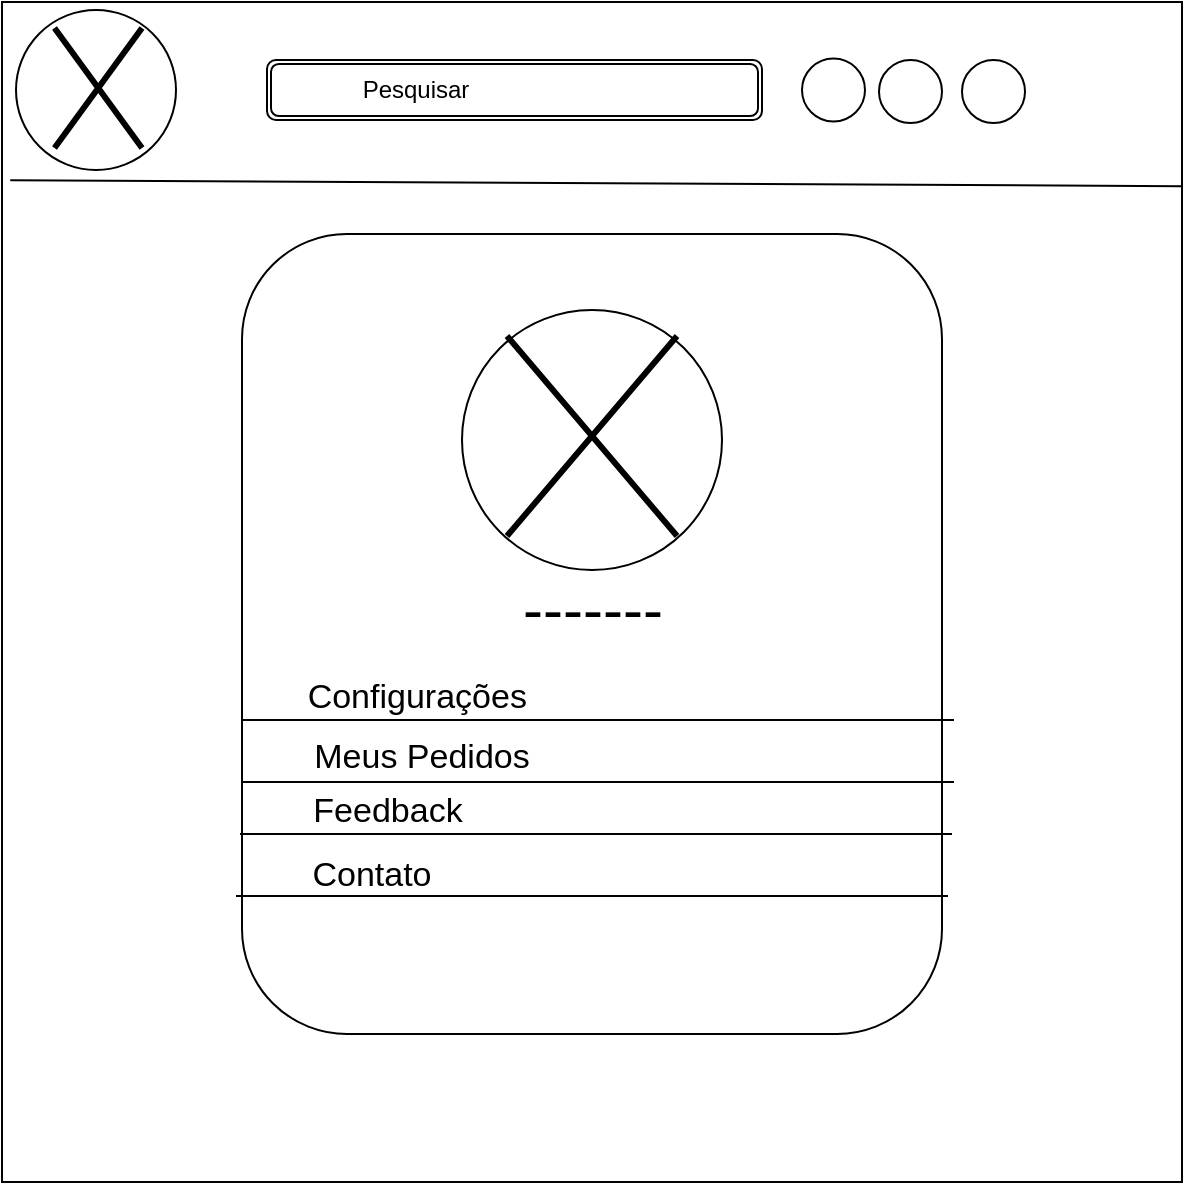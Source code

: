<mxfile version="24.7.6">
  <diagram name="Página-1" id="orvOSKXcJAp2FpDE_vBc">
    <mxGraphModel dx="791" dy="812" grid="1" gridSize="10" guides="1" tooltips="1" connect="1" arrows="1" fold="1" page="1" pageScale="1" pageWidth="827" pageHeight="1169" math="0" shadow="0">
      <root>
        <mxCell id="0" />
        <mxCell id="1" parent="0" />
        <mxCell id="f2zpVBiBIq3uo5MfMtim-34" value="" style="rounded=1;whiteSpace=wrap;html=1;" vertex="1" parent="1">
          <mxGeometry x="550" y="100" width="120" height="60" as="geometry" />
        </mxCell>
        <mxCell id="f2zpVBiBIq3uo5MfMtim-1" value="" style="whiteSpace=wrap;html=1;aspect=fixed;" vertex="1" parent="1">
          <mxGeometry x="100" y="87" width="590" height="590" as="geometry" />
        </mxCell>
        <mxCell id="3D6g0djBrwMSLBs7K4ZN-1" value="" style="rounded=1;whiteSpace=wrap;html=1;" parent="1" vertex="1">
          <mxGeometry x="220" y="203" width="350" height="400" as="geometry" />
        </mxCell>
        <mxCell id="3D6g0djBrwMSLBs7K4ZN-2" value="" style="ellipse;whiteSpace=wrap;html=1;aspect=fixed;" parent="1" vertex="1">
          <mxGeometry x="330" y="241" width="130" height="130" as="geometry" />
        </mxCell>
        <mxCell id="3D6g0djBrwMSLBs7K4ZN-3" value="" style="shape=umlDestroy;whiteSpace=wrap;html=1;strokeWidth=3;targetShapes=umlLifeline;" parent="1" vertex="1">
          <mxGeometry x="352.5" y="254" width="85" height="100" as="geometry" />
        </mxCell>
        <mxCell id="3D6g0djBrwMSLBs7K4ZN-4" value="Configurações&amp;nbsp;" style="text;html=1;align=center;verticalAlign=middle;whiteSpace=wrap;rounded=0;perimeterSpacing=16;fontSize=17;" parent="1" vertex="1">
          <mxGeometry x="250" y="415" width="120" height="40" as="geometry" />
        </mxCell>
        <mxCell id="3D6g0djBrwMSLBs7K4ZN-5" value="&lt;font style=&quot;vertical-align: inherit;&quot;&gt;&lt;font style=&quot;vertical-align: inherit;&quot;&gt;-------&lt;/font&gt;&lt;/font&gt;" style="text;html=1;align=center;verticalAlign=middle;whiteSpace=wrap;rounded=0;fontSize=30;" parent="1" vertex="1">
          <mxGeometry x="307.5" y="375" width="175" height="30" as="geometry" />
        </mxCell>
        <mxCell id="3D6g0djBrwMSLBs7K4ZN-7" value="Meus Pedidos" style="text;html=1;align=center;verticalAlign=middle;whiteSpace=wrap;rounded=0;perimeterSpacing=16;fontSize=17;" parent="1" vertex="1">
          <mxGeometry x="250" y="445" width="120" height="40" as="geometry" />
        </mxCell>
        <mxCell id="3D6g0djBrwMSLBs7K4ZN-8" value="Feedback" style="text;html=1;align=center;verticalAlign=middle;whiteSpace=wrap;rounded=0;perimeterSpacing=16;fontSize=17;" parent="1" vertex="1">
          <mxGeometry x="232.5" y="472" width="120" height="40" as="geometry" />
        </mxCell>
        <mxCell id="3D6g0djBrwMSLBs7K4ZN-9" value="Contato" style="text;html=1;align=center;verticalAlign=middle;whiteSpace=wrap;rounded=0;perimeterSpacing=16;fontSize=17;" parent="1" vertex="1">
          <mxGeometry x="220" y="504" width="130" height="40" as="geometry" />
        </mxCell>
        <mxCell id="f2zpVBiBIq3uo5MfMtim-14" value="" style="endArrow=none;html=1;rounded=0;endSize=0;" edge="1" parent="1">
          <mxGeometry width="50" height="50" relative="1" as="geometry">
            <mxPoint x="220" y="446.0" as="sourcePoint" />
            <mxPoint x="576" y="446" as="targetPoint" />
          </mxGeometry>
        </mxCell>
        <mxCell id="f2zpVBiBIq3uo5MfMtim-15" value="" style="endArrow=none;html=1;rounded=0;endSize=0;" edge="1" parent="1">
          <mxGeometry width="50" height="50" relative="1" as="geometry">
            <mxPoint x="220" y="477.0" as="sourcePoint" />
            <mxPoint x="576" y="477" as="targetPoint" />
          </mxGeometry>
        </mxCell>
        <mxCell id="f2zpVBiBIq3uo5MfMtim-16" value="" style="endArrow=none;html=1;rounded=0;endSize=0;" edge="1" parent="1">
          <mxGeometry width="50" height="50" relative="1" as="geometry">
            <mxPoint x="219" y="503.0" as="sourcePoint" />
            <mxPoint x="575" y="503" as="targetPoint" />
          </mxGeometry>
        </mxCell>
        <mxCell id="f2zpVBiBIq3uo5MfMtim-17" value="" style="endArrow=none;html=1;rounded=0;endSize=0;" edge="1" parent="1">
          <mxGeometry width="50" height="50" relative="1" as="geometry">
            <mxPoint x="217" y="534.0" as="sourcePoint" />
            <mxPoint x="573" y="534" as="targetPoint" />
          </mxGeometry>
        </mxCell>
        <mxCell id="f2zpVBiBIq3uo5MfMtim-18" value="" style="endArrow=none;html=1;rounded=0;endSize=0;entryX=1;entryY=0.09;entryDx=0;entryDy=0;entryPerimeter=0;exitX=0.007;exitY=0.085;exitDx=0;exitDy=0;exitPerimeter=0;" edge="1" parent="1">
          <mxGeometry width="50" height="50" relative="1" as="geometry">
            <mxPoint x="104.13" y="176.15" as="sourcePoint" />
            <mxPoint x="690" y="179.1" as="targetPoint" />
          </mxGeometry>
        </mxCell>
        <mxCell id="f2zpVBiBIq3uo5MfMtim-20" value="" style="ellipse;whiteSpace=wrap;html=1;aspect=fixed;" vertex="1" parent="1">
          <mxGeometry x="107" y="91" width="80" height="80" as="geometry" />
        </mxCell>
        <mxCell id="f2zpVBiBIq3uo5MfMtim-21" value="" style="shape=umlDestroy;whiteSpace=wrap;html=1;strokeWidth=3;targetShapes=umlLifeline;" vertex="1" parent="1">
          <mxGeometry x="126.25" y="100" width="43.75" height="60" as="geometry" />
        </mxCell>
        <mxCell id="f2zpVBiBIq3uo5MfMtim-22" value="" style="shape=ext;double=1;rounded=1;whiteSpace=wrap;html=1;" vertex="1" parent="1">
          <mxGeometry x="232.5" y="116" width="247.5" height="30" as="geometry" />
        </mxCell>
        <mxCell id="f2zpVBiBIq3uo5MfMtim-25" value="Pesquisar" style="text;html=1;align=center;verticalAlign=middle;whiteSpace=wrap;rounded=0;" vertex="1" parent="1">
          <mxGeometry x="232.5" y="116" width="147.5" height="30" as="geometry" />
        </mxCell>
        <mxCell id="f2zpVBiBIq3uo5MfMtim-26" value="" style="ellipse;whiteSpace=wrap;html=1;aspect=fixed;" vertex="1" parent="1">
          <mxGeometry x="500" y="115.25" width="31.5" height="31.5" as="geometry" />
        </mxCell>
        <mxCell id="f2zpVBiBIq3uo5MfMtim-28" value="" style="ellipse;whiteSpace=wrap;html=1;aspect=fixed;" vertex="1" parent="1">
          <mxGeometry x="538.5" y="116" width="31.5" height="31.5" as="geometry" />
        </mxCell>
        <mxCell id="f2zpVBiBIq3uo5MfMtim-37" value="" style="ellipse;whiteSpace=wrap;html=1;aspect=fixed;" vertex="1" parent="1">
          <mxGeometry x="580" y="116" width="31.5" height="31.5" as="geometry" />
        </mxCell>
      </root>
    </mxGraphModel>
  </diagram>
</mxfile>
